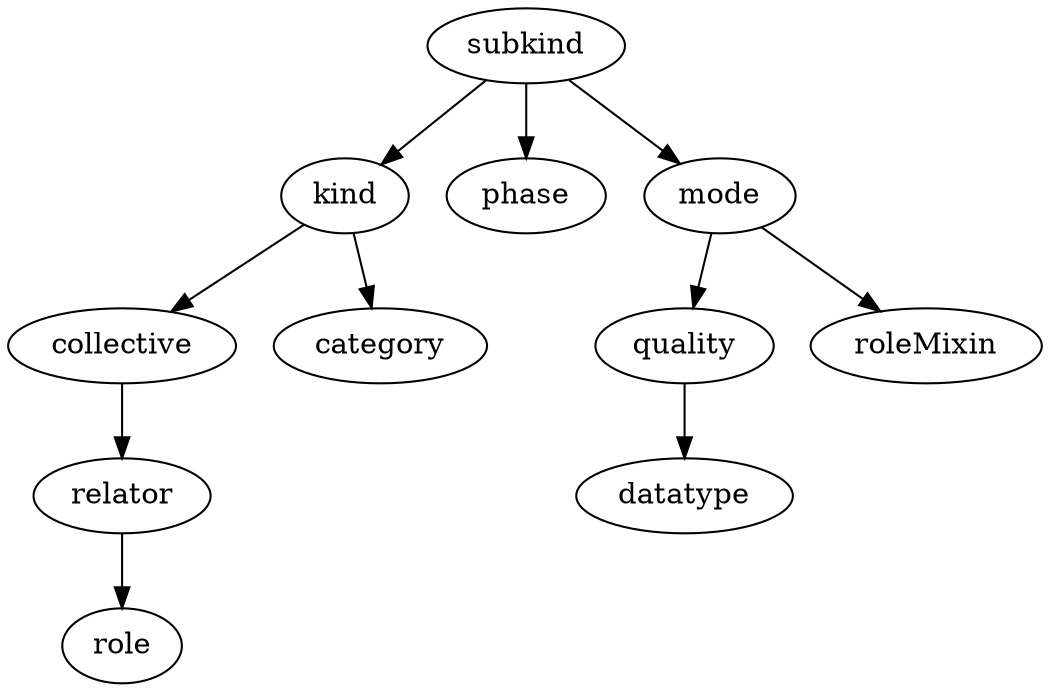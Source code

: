 strict digraph {
subkind;
kind;
phase;
mode;
collective;
category;
relator;
role;
quality;
roleMixin;
datatype;
subkind -> kind;
subkind -> phase;
subkind -> mode;
kind -> collective;
kind -> category;
mode -> quality;
mode -> roleMixin;
collective -> relator;
relator -> role;
quality -> datatype;
}
